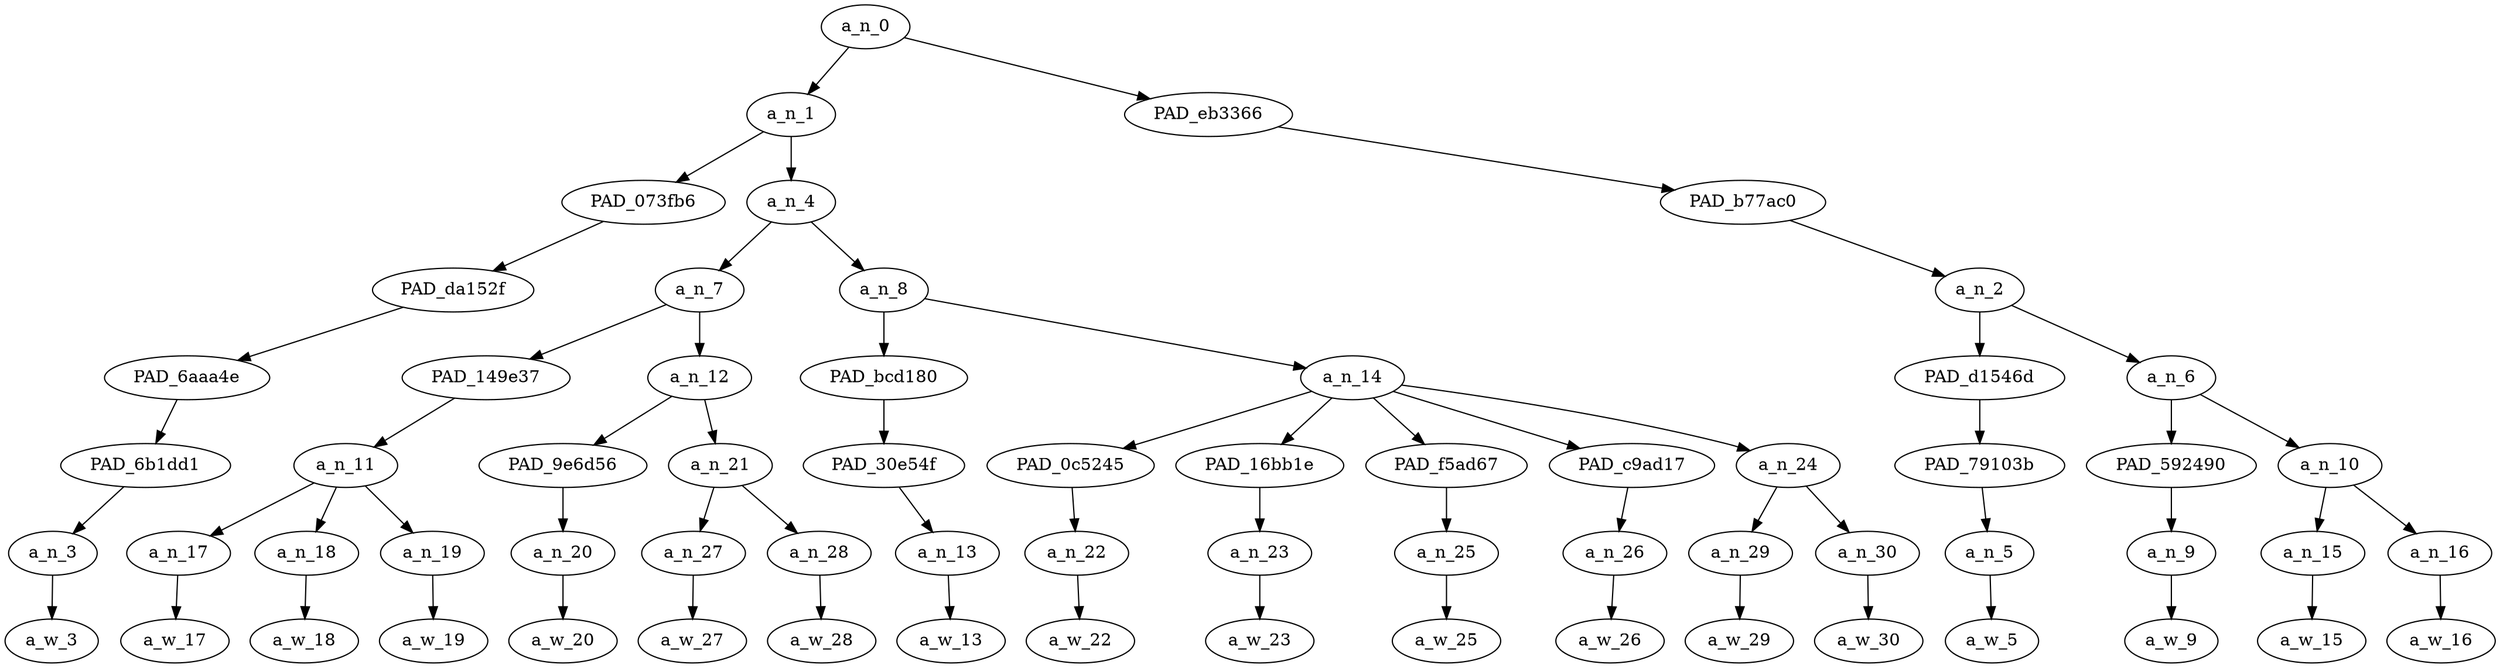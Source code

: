 strict digraph "" {
	a_n_0	[div_dir=1,
		index=0,
		level=7,
		pos="8.953125,7!",
		text_span="[0, 1, 2, 3, 4, 5, 6, 7, 8, 9, 10, 11, 12, 13, 14, 15, 16, 17]",
		value=1.00000000];
	a_n_1	[div_dir=1,
		index=0,
		level=6,
		pos="3.03125,6!",
		text_span="[0, 1, 2, 3, 4, 5, 6, 7, 8, 9, 10, 11, 12, 13]",
		value=0.85988798];
	a_n_0 -> a_n_1;
	PAD_eb3366	[div_dir=-1,
		index=1,
		level=6,
		pos="14.875,6!",
		text_span="[14, 15, 16, 17]",
		value=0.13970968];
	a_n_0 -> PAD_eb3366;
	PAD_073fb6	[div_dir=1,
		index=0,
		level=5,
		pos="0.0,5!",
		text_span="[0]",
		value=0.02781567];
	a_n_1 -> PAD_073fb6;
	a_n_4	[div_dir=1,
		index=1,
		level=5,
		pos="6.0625,5!",
		text_span="[1, 2, 3, 4, 5, 6, 7, 8, 9, 10, 11, 12, 13]",
		value=0.83157393];
	a_n_1 -> a_n_4;
	PAD_da152f	[div_dir=1,
		index=0,
		level=4,
		pos="0.0,4!",
		text_span="[0]",
		value=0.02781567];
	PAD_073fb6 -> PAD_da152f;
	PAD_6aaa4e	[div_dir=1,
		index=0,
		level=3,
		pos="0.0,3!",
		text_span="[0]",
		value=0.02781567];
	PAD_da152f -> PAD_6aaa4e;
	PAD_6b1dd1	[div_dir=1,
		index=0,
		level=2,
		pos="0.0,2!",
		text_span="[0]",
		value=0.02781567];
	PAD_6aaa4e -> PAD_6b1dd1;
	a_n_3	[div_dir=1,
		index=0,
		level=1,
		pos="0.0,1!",
		text_span="[0]",
		value=0.02781567];
	PAD_6b1dd1 -> a_n_3;
	a_w_3	[div_dir=0,
		index=0,
		level=0,
		pos="0,0!",
		text_span="[0]",
		value=that];
	a_n_3 -> a_w_3;
	a_n_7	[div_dir=1,
		index=1,
		level=4,
		pos="3.375,4!",
		text_span="[1, 2, 3, 4, 5, 6]",
		value=0.18336940];
	a_n_4 -> a_n_7;
	a_n_8	[div_dir=1,
		index=2,
		level=4,
		pos="8.75,4!",
		text_span="[7, 8, 9, 10, 11, 12, 13]",
		value=0.64772884];
	a_n_4 -> a_n_8;
	PAD_149e37	[div_dir=1,
		index=1,
		level=3,
		pos="2.0,3!",
		text_span="[1, 2, 3]",
		value=0.09445568];
	a_n_7 -> PAD_149e37;
	a_n_12	[div_dir=-1,
		index=2,
		level=3,
		pos="4.75,3!",
		text_span="[4, 5, 6]",
		value=0.08890466];
	a_n_7 -> a_n_12;
	a_n_11	[div_dir=1,
		index=1,
		level=2,
		pos="2.0,2!",
		text_span="[1, 2, 3]",
		value=0.09445568];
	PAD_149e37 -> a_n_11;
	a_n_17	[div_dir=1,
		index=1,
		level=1,
		pos="1.0,1!",
		text_span="[1]",
		value=0.02045593];
	a_n_11 -> a_n_17;
	a_n_18	[div_dir=1,
		index=2,
		level=1,
		pos="2.0,1!",
		text_span="[2]",
		value=0.03203214];
	a_n_11 -> a_n_18;
	a_n_19	[div_dir=-1,
		index=3,
		level=1,
		pos="3.0,1!",
		text_span="[3]",
		value=0.04194578];
	a_n_11 -> a_n_19;
	a_w_17	[div_dir=0,
		index=1,
		level=0,
		pos="1,0!",
		text_span="[1]",
		value=the];
	a_n_17 -> a_w_17;
	a_w_18	[div_dir=0,
		index=2,
		level=0,
		pos="2,0!",
		text_span="[2]",
		value=future];
	a_n_18 -> a_w_18;
	a_w_19	[div_dir=0,
		index=3,
		level=0,
		pos="3,0!",
		text_span="[3]",
		value=face];
	a_n_19 -> a_w_19;
	PAD_9e6d56	[div_dir=-1,
		index=2,
		level=2,
		pos="4.0,2!",
		text_span="[4]",
		value=0.02325279];
	a_n_12 -> PAD_9e6d56;
	a_n_21	[div_dir=1,
		index=3,
		level=2,
		pos="5.5,2!",
		text_span="[5, 6]",
		value=0.06564225];
	a_n_12 -> a_n_21;
	a_n_20	[div_dir=-1,
		index=4,
		level=1,
		pos="4.0,1!",
		text_span="[4]",
		value=0.02325279];
	PAD_9e6d56 -> a_n_20;
	a_w_20	[div_dir=0,
		index=4,
		level=0,
		pos="4,0!",
		text_span="[4]",
		value=of];
	a_n_20 -> a_w_20;
	a_n_27	[div_dir=-1,
		index=5,
		level=1,
		pos="5.0,1!",
		text_span="[5]",
		value=0.02381999];
	a_n_21 -> a_n_27;
	a_n_28	[div_dir=1,
		index=6,
		level=1,
		pos="6.0,1!",
		text_span="[6]",
		value=0.04175343];
	a_n_21 -> a_n_28;
	a_w_27	[div_dir=0,
		index=5,
		level=0,
		pos="5,0!",
		text_span="[5]",
		value=the1];
	a_n_27 -> a_w_27;
	a_w_28	[div_dir=0,
		index=6,
		level=0,
		pos="6,0!",
		text_span="[6]",
		value=country];
	a_n_28 -> a_w_28;
	PAD_bcd180	[div_dir=-1,
		index=3,
		level=3,
		pos="7.0,3!",
		text_span="[7]",
		value=0.02826458];
	a_n_8 -> PAD_bcd180;
	a_n_14	[div_dir=1,
		index=4,
		level=3,
		pos="10.5,3!",
		text_span="[8, 9, 10, 11, 12, 13]",
		value=0.61885915];
	a_n_8 -> a_n_14;
	PAD_30e54f	[div_dir=-1,
		index=4,
		level=2,
		pos="7.0,2!",
		text_span="[7]",
		value=0.02826458];
	PAD_bcd180 -> PAD_30e54f;
	a_n_13	[div_dir=-1,
		index=7,
		level=1,
		pos="7.0,1!",
		text_span="[7]",
		value=0.02826458];
	PAD_30e54f -> a_n_13;
	a_w_13	[div_dir=0,
		index=7,
		level=0,
		pos="7,0!",
		text_span="[7]",
		value=is];
	a_n_13 -> a_w_13;
	PAD_0c5245	[div_dir=1,
		index=5,
		level=2,
		pos="8.0,2!",
		text_span="[8]",
		value=0.02923117];
	a_n_14 -> PAD_0c5245;
	PAD_16bb1e	[div_dir=1,
		index=6,
		level=2,
		pos="9.0,2!",
		text_span="[9]",
		value=0.07776598];
	a_n_14 -> PAD_16bb1e;
	PAD_f5ad67	[div_dir=-1,
		index=8,
		level=2,
		pos="12.0,2!",
		text_span="[12]",
		value=0.19237257];
	a_n_14 -> PAD_f5ad67;
	PAD_c9ad17	[div_dir=1,
		index=9,
		level=2,
		pos="13.0,2!",
		text_span="[13]",
		value=0.20185570];
	a_n_14 -> PAD_c9ad17;
	a_n_24	[div_dir=1,
		index=7,
		level=2,
		pos="10.5,2!",
		text_span="[10, 11]",
		value=0.11697516];
	a_n_14 -> a_n_24;
	a_n_22	[div_dir=1,
		index=8,
		level=1,
		pos="8.0,1!",
		text_span="[8]",
		value=0.02923117];
	PAD_0c5245 -> a_n_22;
	a_w_22	[div_dir=0,
		index=8,
		level=0,
		pos="8,0!",
		text_span="[8]",
		value=a];
	a_n_22 -> a_w_22;
	a_n_23	[div_dir=1,
		index=9,
		level=1,
		pos="9.0,1!",
		text_span="[9]",
		value=0.07776598];
	PAD_16bb1e -> a_n_23;
	a_w_23	[div_dir=0,
		index=9,
		level=0,
		pos="9,0!",
		text_span="[9]",
		value=dumb];
	a_n_23 -> a_w_23;
	a_n_25	[div_dir=-1,
		index=12,
		level=1,
		pos="12.0,1!",
		text_span="[12]",
		value=0.19237257];
	PAD_f5ad67 -> a_n_25;
	a_w_25	[div_dir=0,
		index=12,
		level=0,
		pos="12,0!",
		text_span="[12]",
		value=hyperliberal];
	a_n_25 -> a_w_25;
	a_n_26	[div_dir=1,
		index=13,
		level=1,
		pos="13.0,1!",
		text_span="[13]",
		value=0.20185570];
	PAD_c9ad17 -> a_n_26;
	a_w_26	[div_dir=0,
		index=13,
		level=0,
		pos="13,0!",
		text_span="[13]",
		value=negro];
	a_n_26 -> a_w_26;
	a_n_29	[div_dir=1,
		index=10,
		level=1,
		pos="10.0,1!",
		text_span="[10]",
		value=0.06111451];
	a_n_24 -> a_n_29;
	a_n_30	[div_dir=-1,
		index=11,
		level=1,
		pos="11.0,1!",
		text_span="[11]",
		value=0.05572180];
	a_n_24 -> a_n_30;
	a_w_29	[div_dir=0,
		index=10,
		level=0,
		pos="10,0!",
		text_span="[10]",
		value=sexually];
	a_n_29 -> a_w_29;
	a_w_30	[div_dir=0,
		index=11,
		level=0,
		pos="11,0!",
		text_span="[11]",
		value=confused];
	a_n_30 -> a_w_30;
	PAD_b77ac0	[div_dir=-1,
		index=2,
		level=5,
		pos="14.875,5!",
		text_span="[14, 15, 16, 17]",
		value=0.13970968];
	PAD_eb3366 -> PAD_b77ac0;
	a_n_2	[div_dir=-1,
		index=3,
		level=4,
		pos="14.875,4!",
		text_span="[14, 15, 16, 17]",
		value=0.13970968];
	PAD_b77ac0 -> a_n_2;
	PAD_d1546d	[div_dir=-1,
		index=5,
		level=3,
		pos="14.0,3!",
		text_span="[14]",
		value=0.04538417];
	a_n_2 -> PAD_d1546d;
	a_n_6	[div_dir=-1,
		index=6,
		level=3,
		pos="15.75,3!",
		text_span="[15, 16, 17]",
		value=0.09423471];
	a_n_2 -> a_n_6;
	PAD_79103b	[div_dir=-1,
		index=10,
		level=2,
		pos="14.0,2!",
		text_span="[14]",
		value=0.04538417];
	PAD_d1546d -> PAD_79103b;
	a_n_5	[div_dir=-1,
		index=14,
		level=1,
		pos="14.0,1!",
		text_span="[14]",
		value=0.04538417];
	PAD_79103b -> a_n_5;
	a_w_5	[div_dir=0,
		index=14,
		level=0,
		pos="14,0!",
		text_span="[14]",
		value=should];
	a_n_5 -> a_w_5;
	PAD_592490	[div_dir=-1,
		index=11,
		level=2,
		pos="15.0,2!",
		text_span="[15]",
		value=0.03749425];
	a_n_6 -> PAD_592490;
	a_n_10	[div_dir=-1,
		index=12,
		level=2,
		pos="16.5,2!",
		text_span="[16, 17]",
		value=0.05667980];
	a_n_6 -> a_n_10;
	a_n_9	[div_dir=-1,
		index=15,
		level=1,
		pos="15.0,1!",
		text_span="[15]",
		value=0.03749425];
	PAD_592490 -> a_n_9;
	a_w_9	[div_dir=0,
		index=15,
		level=0,
		pos="15,0!",
		text_span="[15]",
		value=surprise];
	a_n_9 -> a_w_9;
	a_n_15	[div_dir=-1,
		index=16,
		level=1,
		pos="16.0,1!",
		text_span="[16]",
		value=0.02493367];
	a_n_10 -> a_n_15;
	a_n_16	[div_dir=-1,
		index=17,
		level=1,
		pos="17.0,1!",
		text_span="[17]",
		value=0.03171141];
	a_n_10 -> a_n_16;
	a_w_15	[div_dir=0,
		index=16,
		level=0,
		pos="16,0!",
		text_span="[16]",
		value=no];
	a_n_15 -> a_w_15;
	a_w_16	[div_dir=0,
		index=17,
		level=0,
		pos="17,0!",
		text_span="[17]",
		value=one];
	a_n_16 -> a_w_16;
}
